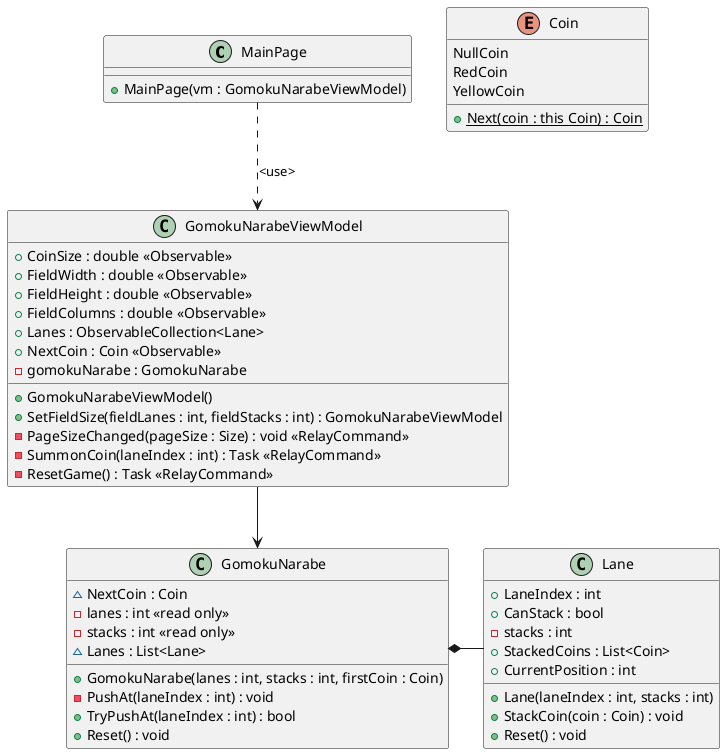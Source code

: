 @startuml GomokuNarabe
class MainPage
{
    + MainPage(vm : GomokuNarabeViewModel)
}

class GomokuNarabeViewModel
{
    + CoinSize : double <<Observable>>
    + FieldWidth : double <<Observable>>
    + FieldHeight : double <<Observable>>
    + FieldColumns : double <<Observable>>
    + Lanes : ObservableCollection<Lane> 
    + NextCoin : Coin <<Observable>>
    ' - fieldLanes : int
    ' - fieldStacks : int
    - gomokuNarabe : GomokuNarabe 
    + GomokuNarabeViewModel()
    + SetFieldSize(fieldLanes : int, fieldStacks : int) : GomokuNarabeViewModel
    - PageSizeChanged(pageSize : Size) : void <<RelayCommand>>
    - SummonCoin(laneIndex : int) : Task <<RelayCommand>>
    - ResetGame() : Task <<RelayCommand>>
}

class GomokuNarabe
{
    ~ NextCoin : Coin
    - lanes : int <<read only>>
    - stacks : int <<read only>>
    ~ Lanes : List<Lane>
    + GomokuNarabe(lanes : int, stacks : int, firstCoin : Coin)
    - PushAt(laneIndex : int) : void
    + TryPushAt(laneIndex : int) : bool
    + Reset() : void
}

enum Coin
{
    NullCoin
    RedCoin
    YellowCoin
    {static} + Next(coin : this Coin) : Coin
}

class Lane
{
    + LaneIndex : int
    + CanStack : bool
    - stacks : int
    + StackedCoins : List<Coin>
    + CurrentPosition : int
    + Lane(laneIndex : int, stacks : int)
    + StackCoin(coin : Coin) : void
    + Reset() : void
}

' 
MainPage ..> GomokuNarabeViewModel : <use>
GomokuNarabeViewModel --> GomokuNarabe

GomokuNarabe *- Lane

@enduml

@startuml SequenceDiagram

boundary LaneSelector
control ViewModel
collections CoinPool

group Initialize

Activate CoinPool
Activate GameField
CoinPool -> ViewModel : Initializing (Message)
GameField -> ViewModel : Initializing (Message)
CoinPool -> CoinPool : FillPool
CoinPool --> ViewModel : Initialized (Message)
Deactivate CoinPool
GameField --> ViewModel : Initialized (Message)
Deactivate GameField
ViewModel -> LaneSelector : Visible = true (Message)

end

group Coin insertion
LaneSelector -> ViewModel : SummonCoin (ICommand)
activate LaneSelector

alt success case
ViewModel -> LaneSelector : Visible = false (Message)
ViewModel -> CoinPool : PopCoin Request (Message)
Activate CoinPool
CoinPool --> ViewModel : Coin (Image)
Deactivate CoinPool
ViewModel -> GameField : InsertCoin Request (Message)
Activate GameField
GameField --> ViewModel : success (bool)
Deactivate GameField
opt Lane stack is full
ViewModel -> LaneSelector : Enable = false (Message)\nfor TargetLane
end
ViewModel -> LaneSelector : Visible = true (Message)
end

deactivate LaneSelector
end

group Game reset
GameField -> ViewModel : ResetGame (ICommand)
ViewModel -> LaneSelector : Visible = false (Message)
ViewModel -> GameField : ClearField Request (Message)
Activate GameField
ViewModel --> ViewModel : Delay
ViewModel -> CoinPool : FillPool Request (Message)
Activate CoinPool
GameField --> ViewModel : success (bool)
Deactivate GameField
CoinPool --> ViewModel : success (bool)
Deactivate CoinPool
ViewModel -> LaneSelector : Enable = true (Message)
ViewModel -> LaneSelector : Visible = true (Message)
end

@enduml

@startuml AppState

hide empty description

state Initial {
    state "InputDisabled" as Initial.InputDisabled
    state "InputEnabled" as Initial.InputEnabled
    [*] -> Initial.InputDisabled
    Initial.InputDisabled --> Initial.InputEnabled : Recieved initialized messages 
    Initial.InputEnabled -> [*]
}

state OnGame {
    state "InputDisabled" as OnGame.InputDisabled
    state "InputEnabled" as OnGame.InputEnabled
    [*] -> OnGame.InputEnabled
    OnGame.InputEnabled --> OnGame.InputDisabled : SummonCoin begin
    OnGame.InputDisabled --> OnGame.InputEnabled : SummonCoin end
}

[*] -> Initial : On entry initialization
Initial -> OnGame
OnGame -> OnGame : Reset

@enduml